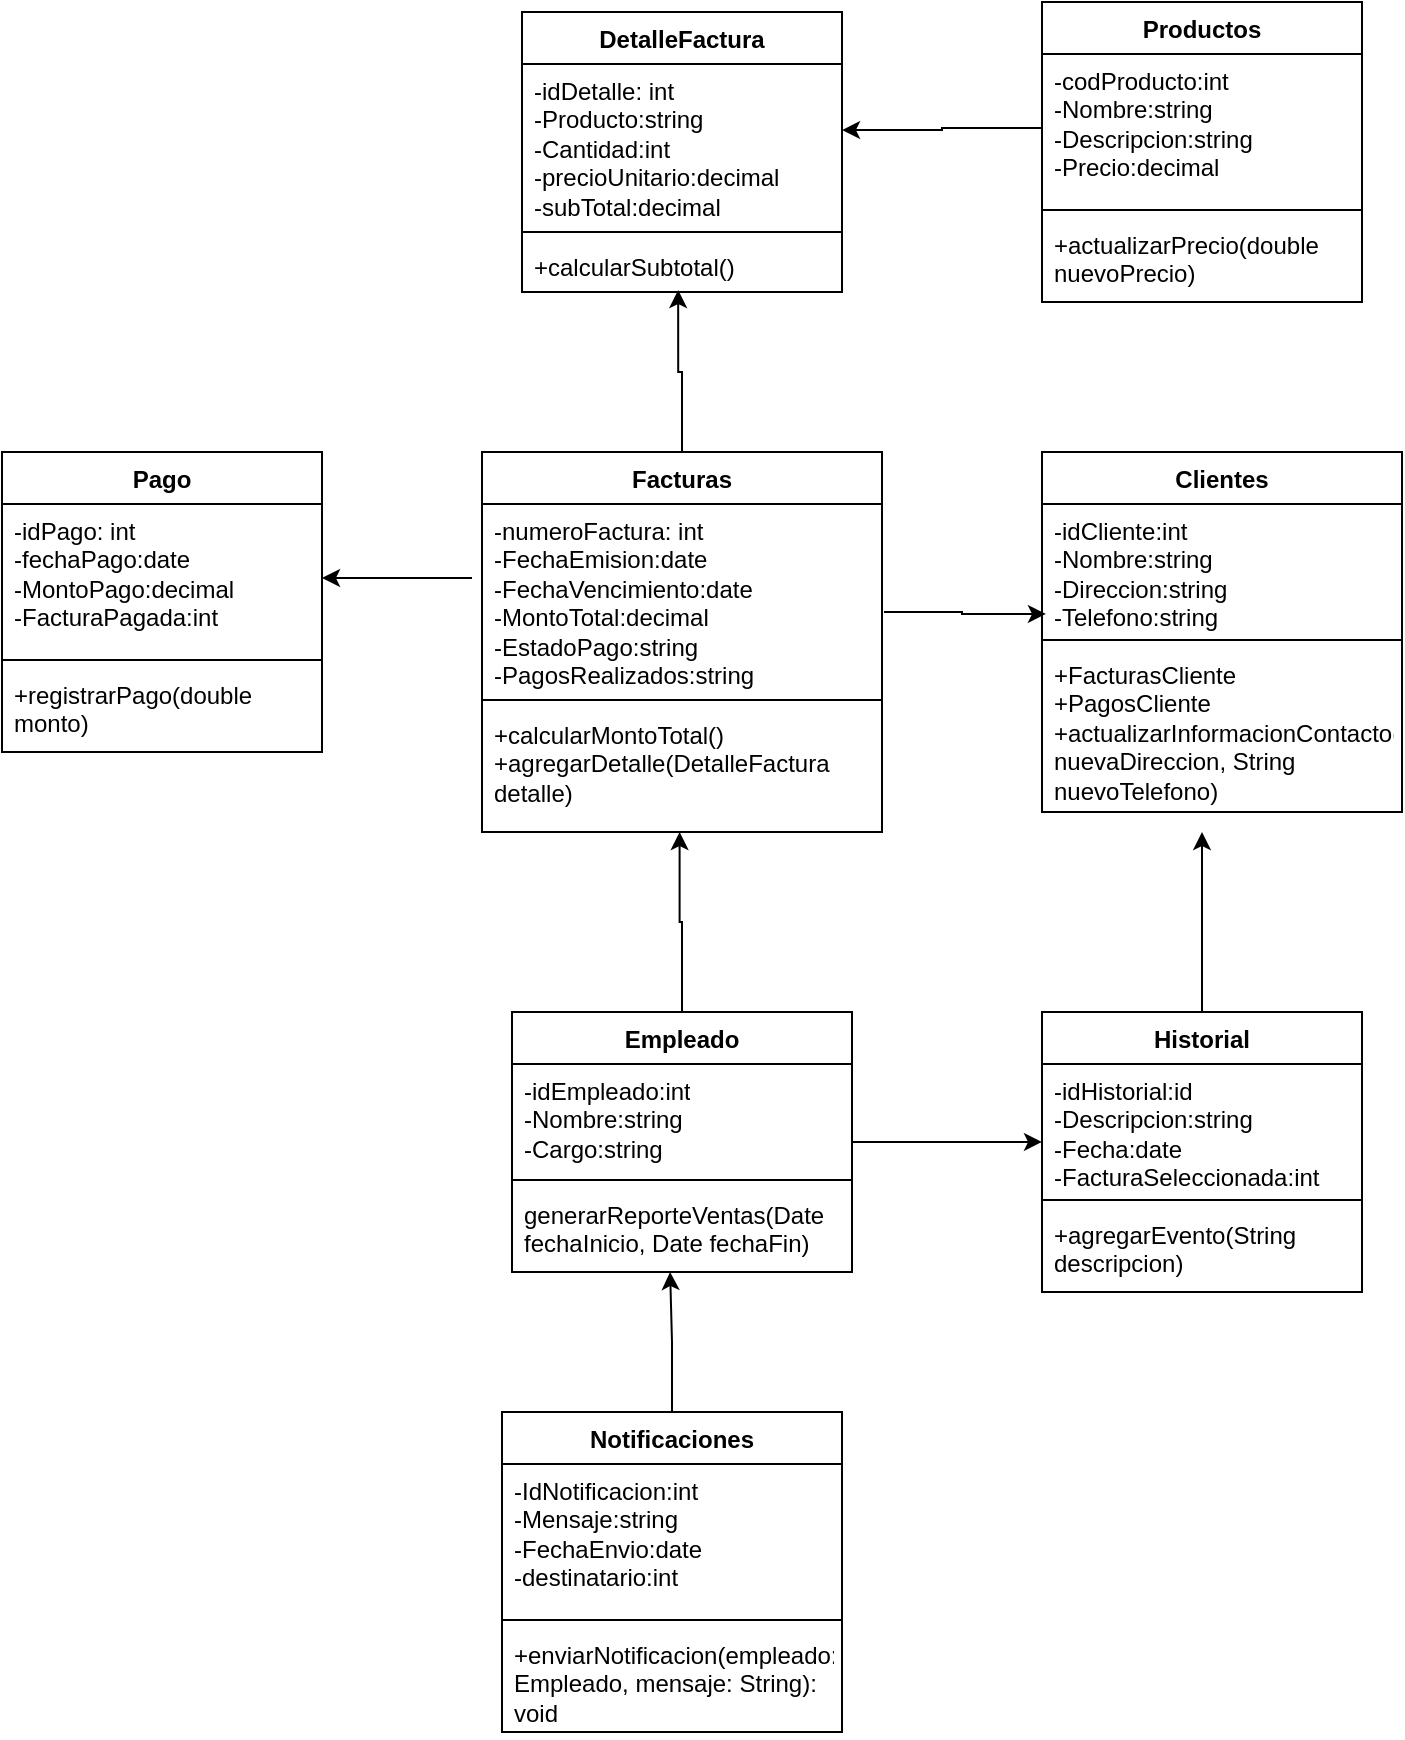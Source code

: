 <mxfile version="21.6.5" type="device">
  <diagram name="Page-1" id="929967ad-93f9-6ef4-fab6-5d389245f69c">
    <mxGraphModel dx="4558" dy="2969" grid="1" gridSize="10" guides="1" tooltips="1" connect="1" arrows="1" fold="1" page="1" pageScale="1.5" pageWidth="1169" pageHeight="826" background="none" math="0" shadow="0">
      <root>
        <mxCell id="0" style=";html=1;" />
        <mxCell id="1" style=";html=1;" parent="0" />
        <mxCell id="WYedoL3QkhA9YqKWbogJ-50" style="edgeStyle=orthogonalEdgeStyle;rounded=0;orthogonalLoop=1;jettySize=auto;html=1;" edge="1" parent="1" source="WYedoL3QkhA9YqKWbogJ-5">
          <mxGeometry relative="1" as="geometry">
            <mxPoint x="-1240" y="-930" as="targetPoint" />
          </mxGeometry>
        </mxCell>
        <mxCell id="WYedoL3QkhA9YqKWbogJ-5" value="Historial" style="swimlane;fontStyle=1;align=center;verticalAlign=top;childLayout=stackLayout;horizontal=1;startSize=26;horizontalStack=0;resizeParent=1;resizeParentMax=0;resizeLast=0;collapsible=1;marginBottom=0;whiteSpace=wrap;html=1;" vertex="1" parent="1">
          <mxGeometry x="-1320" y="-840" width="160" height="140" as="geometry" />
        </mxCell>
        <mxCell id="WYedoL3QkhA9YqKWbogJ-6" value="-idHistorial:id&lt;br style=&quot;border-color: var(--border-color);&quot;&gt;-Descripcion:string&lt;br style=&quot;border-color: var(--border-color);&quot;&gt;-Fecha:date&lt;br style=&quot;border-color: var(--border-color);&quot;&gt;-FacturaSeleccionada:int" style="text;strokeColor=none;fillColor=none;align=left;verticalAlign=top;spacingLeft=4;spacingRight=4;overflow=hidden;rotatable=0;points=[[0,0.5],[1,0.5]];portConstraint=eastwest;whiteSpace=wrap;html=1;" vertex="1" parent="WYedoL3QkhA9YqKWbogJ-5">
          <mxGeometry y="26" width="160" height="64" as="geometry" />
        </mxCell>
        <mxCell id="WYedoL3QkhA9YqKWbogJ-7" value="" style="line;strokeWidth=1;fillColor=none;align=left;verticalAlign=middle;spacingTop=-1;spacingLeft=3;spacingRight=3;rotatable=0;labelPosition=right;points=[];portConstraint=eastwest;strokeColor=inherit;" vertex="1" parent="WYedoL3QkhA9YqKWbogJ-5">
          <mxGeometry y="90" width="160" height="8" as="geometry" />
        </mxCell>
        <mxCell id="WYedoL3QkhA9YqKWbogJ-8" value="+agregarEvento(String descripcion)" style="text;strokeColor=none;fillColor=none;align=left;verticalAlign=top;spacingLeft=4;spacingRight=4;overflow=hidden;rotatable=0;points=[[0,0.5],[1,0.5]];portConstraint=eastwest;whiteSpace=wrap;html=1;" vertex="1" parent="WYedoL3QkhA9YqKWbogJ-5">
          <mxGeometry y="98" width="160" height="42" as="geometry" />
        </mxCell>
        <mxCell id="WYedoL3QkhA9YqKWbogJ-9" style="edgeStyle=orthogonalEdgeStyle;rounded=0;orthogonalLoop=1;jettySize=auto;html=1;exitX=0;exitY=0.5;exitDx=0;exitDy=0;entryX=1;entryY=0.413;entryDx=0;entryDy=0;entryPerimeter=0;" edge="1" parent="1" source="WYedoL3QkhA9YqKWbogJ-11" target="WYedoL3QkhA9YqKWbogJ-42">
          <mxGeometry relative="1" as="geometry">
            <mxPoint x="-1420" y="-1281" as="targetPoint" />
          </mxGeometry>
        </mxCell>
        <mxCell id="WYedoL3QkhA9YqKWbogJ-10" value="Productos" style="swimlane;fontStyle=1;align=center;verticalAlign=top;childLayout=stackLayout;horizontal=1;startSize=26;horizontalStack=0;resizeParent=1;resizeParentMax=0;resizeLast=0;collapsible=1;marginBottom=0;whiteSpace=wrap;html=1;" vertex="1" parent="1">
          <mxGeometry x="-1320" y="-1345" width="160" height="150" as="geometry" />
        </mxCell>
        <mxCell id="WYedoL3QkhA9YqKWbogJ-11" value="-codProducto:int&lt;br&gt;-Nombre:string&lt;br&gt;-Descripcion:string&lt;br&gt;-Precio:decimal" style="text;strokeColor=none;fillColor=none;align=left;verticalAlign=top;spacingLeft=4;spacingRight=4;overflow=hidden;rotatable=0;points=[[0,0.5],[1,0.5]];portConstraint=eastwest;whiteSpace=wrap;html=1;" vertex="1" parent="WYedoL3QkhA9YqKWbogJ-10">
          <mxGeometry y="26" width="160" height="74" as="geometry" />
        </mxCell>
        <mxCell id="WYedoL3QkhA9YqKWbogJ-12" value="" style="line;strokeWidth=1;fillColor=none;align=left;verticalAlign=middle;spacingTop=-1;spacingLeft=3;spacingRight=3;rotatable=0;labelPosition=right;points=[];portConstraint=eastwest;strokeColor=inherit;" vertex="1" parent="WYedoL3QkhA9YqKWbogJ-10">
          <mxGeometry y="100" width="160" height="8" as="geometry" />
        </mxCell>
        <mxCell id="WYedoL3QkhA9YqKWbogJ-13" value="+actualizarPrecio(double nuevoPrecio)" style="text;strokeColor=none;fillColor=none;align=left;verticalAlign=top;spacingLeft=4;spacingRight=4;overflow=hidden;rotatable=0;points=[[0,0.5],[1,0.5]];portConstraint=eastwest;whiteSpace=wrap;html=1;" vertex="1" parent="WYedoL3QkhA9YqKWbogJ-10">
          <mxGeometry y="108" width="160" height="42" as="geometry" />
        </mxCell>
        <mxCell id="WYedoL3QkhA9YqKWbogJ-15" value="Clientes" style="swimlane;fontStyle=1;align=center;verticalAlign=top;childLayout=stackLayout;horizontal=1;startSize=26;horizontalStack=0;resizeParent=1;resizeParentMax=0;resizeLast=0;collapsible=1;marginBottom=0;whiteSpace=wrap;html=1;" vertex="1" parent="1">
          <mxGeometry x="-1320" y="-1120" width="180" height="180" as="geometry" />
        </mxCell>
        <mxCell id="WYedoL3QkhA9YqKWbogJ-16" value="-idCliente:int&lt;br&gt;-Nombre:string&lt;br&gt;-Direccion:string&lt;br&gt;-Telefono:string" style="text;strokeColor=none;fillColor=none;align=left;verticalAlign=top;spacingLeft=4;spacingRight=4;overflow=hidden;rotatable=0;points=[[0,0.5],[1,0.5]];portConstraint=eastwest;whiteSpace=wrap;html=1;" vertex="1" parent="WYedoL3QkhA9YqKWbogJ-15">
          <mxGeometry y="26" width="180" height="64" as="geometry" />
        </mxCell>
        <mxCell id="WYedoL3QkhA9YqKWbogJ-17" value="" style="line;strokeWidth=1;fillColor=none;align=left;verticalAlign=middle;spacingTop=-1;spacingLeft=3;spacingRight=3;rotatable=0;labelPosition=right;points=[];portConstraint=eastwest;strokeColor=inherit;" vertex="1" parent="WYedoL3QkhA9YqKWbogJ-15">
          <mxGeometry y="90" width="180" height="8" as="geometry" />
        </mxCell>
        <mxCell id="WYedoL3QkhA9YqKWbogJ-18" value="+FacturasCliente&lt;br&gt;+PagosCliente&lt;br&gt;+actualizarInformacionContacto(String nuevaDireccion, String nuevoTelefono)" style="text;strokeColor=none;fillColor=none;align=left;verticalAlign=top;spacingLeft=4;spacingRight=4;overflow=hidden;rotatable=0;points=[[0,0.5],[1,0.5]];portConstraint=eastwest;whiteSpace=wrap;html=1;" vertex="1" parent="WYedoL3QkhA9YqKWbogJ-15">
          <mxGeometry y="98" width="180" height="82" as="geometry" />
        </mxCell>
        <mxCell id="WYedoL3QkhA9YqKWbogJ-19" style="edgeStyle=orthogonalEdgeStyle;rounded=0;orthogonalLoop=1;jettySize=auto;html=1;entryX=0.011;entryY=0.859;entryDx=0;entryDy=0;entryPerimeter=0;exitX=1.005;exitY=0.574;exitDx=0;exitDy=0;exitPerimeter=0;" edge="1" parent="1" source="WYedoL3QkhA9YqKWbogJ-23" target="WYedoL3QkhA9YqKWbogJ-16">
          <mxGeometry relative="1" as="geometry">
            <mxPoint x="-1330" y="-1077" as="targetPoint" />
          </mxGeometry>
        </mxCell>
        <mxCell id="WYedoL3QkhA9YqKWbogJ-20" style="edgeStyle=orthogonalEdgeStyle;rounded=0;orthogonalLoop=1;jettySize=auto;html=1;entryX=1;entryY=0.5;entryDx=0;entryDy=0;exitX=-0.025;exitY=0.394;exitDx=0;exitDy=0;exitPerimeter=0;" edge="1" parent="1" source="WYedoL3QkhA9YqKWbogJ-23" target="WYedoL3QkhA9YqKWbogJ-27">
          <mxGeometry relative="1" as="geometry">
            <mxPoint x="-1710" y="-1043" as="targetPoint" />
          </mxGeometry>
        </mxCell>
        <mxCell id="WYedoL3QkhA9YqKWbogJ-47" style="edgeStyle=orthogonalEdgeStyle;rounded=0;orthogonalLoop=1;jettySize=auto;html=1;entryX=0.488;entryY=0.962;entryDx=0;entryDy=0;entryPerimeter=0;exitX=0.5;exitY=0;exitDx=0;exitDy=0;" edge="1" parent="1" source="WYedoL3QkhA9YqKWbogJ-22" target="WYedoL3QkhA9YqKWbogJ-44">
          <mxGeometry relative="1" as="geometry" />
        </mxCell>
        <mxCell id="WYedoL3QkhA9YqKWbogJ-22" value="Facturas" style="swimlane;fontStyle=1;align=center;verticalAlign=top;childLayout=stackLayout;horizontal=1;startSize=26;horizontalStack=0;resizeParent=1;resizeParentMax=0;resizeLast=0;collapsible=1;marginBottom=0;whiteSpace=wrap;html=1;" vertex="1" parent="1">
          <mxGeometry x="-1600" y="-1120" width="200" height="190" as="geometry" />
        </mxCell>
        <mxCell id="WYedoL3QkhA9YqKWbogJ-23" value="-numeroFactura: int&lt;br&gt;-FechaEmision:date&lt;br&gt;-FechaVencimiento:date&lt;br&gt;-MontoTotal:decimal&lt;br&gt;-EstadoPago:string&lt;br&gt;-PagosRealizados:string" style="text;strokeColor=none;fillColor=none;align=left;verticalAlign=top;spacingLeft=4;spacingRight=4;overflow=hidden;rotatable=0;points=[[0,0.5],[1,0.5]];portConstraint=eastwest;whiteSpace=wrap;html=1;" vertex="1" parent="WYedoL3QkhA9YqKWbogJ-22">
          <mxGeometry y="26" width="200" height="94" as="geometry" />
        </mxCell>
        <mxCell id="WYedoL3QkhA9YqKWbogJ-24" value="" style="line;strokeWidth=1;fillColor=none;align=left;verticalAlign=middle;spacingTop=-1;spacingLeft=3;spacingRight=3;rotatable=0;labelPosition=right;points=[];portConstraint=eastwest;strokeColor=inherit;" vertex="1" parent="WYedoL3QkhA9YqKWbogJ-22">
          <mxGeometry y="120" width="200" height="8" as="geometry" />
        </mxCell>
        <mxCell id="WYedoL3QkhA9YqKWbogJ-25" value="+calcularMontoTotal()&lt;br&gt;+agregarDetalle(DetalleFactura detalle)" style="text;strokeColor=none;fillColor=none;align=left;verticalAlign=top;spacingLeft=4;spacingRight=4;overflow=hidden;rotatable=0;points=[[0,0.5],[1,0.5]];portConstraint=eastwest;whiteSpace=wrap;html=1;" vertex="1" parent="WYedoL3QkhA9YqKWbogJ-22">
          <mxGeometry y="128" width="200" height="62" as="geometry" />
        </mxCell>
        <mxCell id="WYedoL3QkhA9YqKWbogJ-26" value="Pago" style="swimlane;fontStyle=1;align=center;verticalAlign=top;childLayout=stackLayout;horizontal=1;startSize=26;horizontalStack=0;resizeParent=1;resizeParentMax=0;resizeLast=0;collapsible=1;marginBottom=0;whiteSpace=wrap;html=1;" vertex="1" parent="1">
          <mxGeometry x="-1840" y="-1120" width="160" height="150" as="geometry" />
        </mxCell>
        <mxCell id="WYedoL3QkhA9YqKWbogJ-27" value="-idPago: int&lt;br&gt;-fechaPago:date&lt;br&gt;-MontoPago:decimal&lt;br&gt;-FacturaPagada:int" style="text;strokeColor=none;fillColor=none;align=left;verticalAlign=top;spacingLeft=4;spacingRight=4;overflow=hidden;rotatable=0;points=[[0,0.5],[1,0.5]];portConstraint=eastwest;whiteSpace=wrap;html=1;" vertex="1" parent="WYedoL3QkhA9YqKWbogJ-26">
          <mxGeometry y="26" width="160" height="74" as="geometry" />
        </mxCell>
        <mxCell id="WYedoL3QkhA9YqKWbogJ-28" value="" style="line;strokeWidth=1;fillColor=none;align=left;verticalAlign=middle;spacingTop=-1;spacingLeft=3;spacingRight=3;rotatable=0;labelPosition=right;points=[];portConstraint=eastwest;strokeColor=inherit;" vertex="1" parent="WYedoL3QkhA9YqKWbogJ-26">
          <mxGeometry y="100" width="160" height="8" as="geometry" />
        </mxCell>
        <mxCell id="WYedoL3QkhA9YqKWbogJ-29" value="+registrarPago(double monto)" style="text;strokeColor=none;fillColor=none;align=left;verticalAlign=top;spacingLeft=4;spacingRight=4;overflow=hidden;rotatable=0;points=[[0,0.5],[1,0.5]];portConstraint=eastwest;whiteSpace=wrap;html=1;" vertex="1" parent="WYedoL3QkhA9YqKWbogJ-26">
          <mxGeometry y="108" width="160" height="42" as="geometry" />
        </mxCell>
        <mxCell id="WYedoL3QkhA9YqKWbogJ-51" style="edgeStyle=orthogonalEdgeStyle;rounded=0;orthogonalLoop=1;jettySize=auto;html=1;entryX=0.465;entryY=1;entryDx=0;entryDy=0;entryPerimeter=0;" edge="1" parent="1" source="WYedoL3QkhA9YqKWbogJ-30" target="WYedoL3QkhA9YqKWbogJ-37">
          <mxGeometry relative="1" as="geometry" />
        </mxCell>
        <mxCell id="WYedoL3QkhA9YqKWbogJ-30" value="Notificaciones" style="swimlane;fontStyle=1;align=center;verticalAlign=top;childLayout=stackLayout;horizontal=1;startSize=26;horizontalStack=0;resizeParent=1;resizeParentMax=0;resizeLast=0;collapsible=1;marginBottom=0;whiteSpace=wrap;html=1;" vertex="1" parent="1">
          <mxGeometry x="-1590" y="-640" width="170" height="160" as="geometry" />
        </mxCell>
        <mxCell id="WYedoL3QkhA9YqKWbogJ-31" value="-IdNotificacion:int&lt;br&gt;-Mensaje:string&lt;br&gt;-FechaEnvio:date&lt;br&gt;-destinatario:int" style="text;strokeColor=none;fillColor=none;align=left;verticalAlign=top;spacingLeft=4;spacingRight=4;overflow=hidden;rotatable=0;points=[[0,0.5],[1,0.5]];portConstraint=eastwest;whiteSpace=wrap;html=1;" vertex="1" parent="WYedoL3QkhA9YqKWbogJ-30">
          <mxGeometry y="26" width="170" height="74" as="geometry" />
        </mxCell>
        <mxCell id="WYedoL3QkhA9YqKWbogJ-32" value="" style="line;strokeWidth=1;fillColor=none;align=left;verticalAlign=middle;spacingTop=-1;spacingLeft=3;spacingRight=3;rotatable=0;labelPosition=right;points=[];portConstraint=eastwest;strokeColor=inherit;" vertex="1" parent="WYedoL3QkhA9YqKWbogJ-30">
          <mxGeometry y="100" width="170" height="8" as="geometry" />
        </mxCell>
        <mxCell id="WYedoL3QkhA9YqKWbogJ-33" value="+enviarNotificacion(empleado: Empleado, mensaje: String): void " style="text;strokeColor=none;fillColor=none;align=left;verticalAlign=top;spacingLeft=4;spacingRight=4;overflow=hidden;rotatable=0;points=[[0,0.5],[1,0.5]];portConstraint=eastwest;whiteSpace=wrap;html=1;" vertex="1" parent="WYedoL3QkhA9YqKWbogJ-30">
          <mxGeometry y="108" width="170" height="52" as="geometry" />
        </mxCell>
        <mxCell id="WYedoL3QkhA9YqKWbogJ-38" style="edgeStyle=orthogonalEdgeStyle;rounded=0;orthogonalLoop=1;jettySize=auto;html=1;entryX=0.494;entryY=1;entryDx=0;entryDy=0;entryPerimeter=0;" edge="1" parent="1" source="WYedoL3QkhA9YqKWbogJ-34" target="WYedoL3QkhA9YqKWbogJ-25">
          <mxGeometry relative="1" as="geometry">
            <mxPoint x="-1520" y="-997" as="targetPoint" />
          </mxGeometry>
        </mxCell>
        <mxCell id="WYedoL3QkhA9YqKWbogJ-49" style="edgeStyle=orthogonalEdgeStyle;rounded=0;orthogonalLoop=1;jettySize=auto;html=1;entryX=0;entryY=0.609;entryDx=0;entryDy=0;entryPerimeter=0;" edge="1" parent="1" source="WYedoL3QkhA9YqKWbogJ-34" target="WYedoL3QkhA9YqKWbogJ-6">
          <mxGeometry relative="1" as="geometry" />
        </mxCell>
        <mxCell id="WYedoL3QkhA9YqKWbogJ-34" value="Empleado" style="swimlane;fontStyle=1;align=center;verticalAlign=top;childLayout=stackLayout;horizontal=1;startSize=26;horizontalStack=0;resizeParent=1;resizeParentMax=0;resizeLast=0;collapsible=1;marginBottom=0;whiteSpace=wrap;html=1;" vertex="1" parent="1">
          <mxGeometry x="-1585" y="-840" width="170" height="130" as="geometry" />
        </mxCell>
        <mxCell id="WYedoL3QkhA9YqKWbogJ-35" value="-idEmpleado:int&lt;br&gt;-Nombre:string&lt;br&gt;-Cargo:string" style="text;strokeColor=none;fillColor=none;align=left;verticalAlign=top;spacingLeft=4;spacingRight=4;overflow=hidden;rotatable=0;points=[[0,0.5],[1,0.5]];portConstraint=eastwest;whiteSpace=wrap;html=1;" vertex="1" parent="WYedoL3QkhA9YqKWbogJ-34">
          <mxGeometry y="26" width="170" height="54" as="geometry" />
        </mxCell>
        <mxCell id="WYedoL3QkhA9YqKWbogJ-36" value="" style="line;strokeWidth=1;fillColor=none;align=left;verticalAlign=middle;spacingTop=-1;spacingLeft=3;spacingRight=3;rotatable=0;labelPosition=right;points=[];portConstraint=eastwest;strokeColor=inherit;" vertex="1" parent="WYedoL3QkhA9YqKWbogJ-34">
          <mxGeometry y="80" width="170" height="8" as="geometry" />
        </mxCell>
        <mxCell id="WYedoL3QkhA9YqKWbogJ-37" value="generarReporteVentas(Date fechaInicio, Date fechaFin)" style="text;strokeColor=none;fillColor=none;align=left;verticalAlign=top;spacingLeft=4;spacingRight=4;overflow=hidden;rotatable=0;points=[[0,0.5],[1,0.5]];portConstraint=eastwest;whiteSpace=wrap;html=1;" vertex="1" parent="WYedoL3QkhA9YqKWbogJ-34">
          <mxGeometry y="88" width="170" height="42" as="geometry" />
        </mxCell>
        <mxCell id="WYedoL3QkhA9YqKWbogJ-41" value="DetalleFactura" style="swimlane;fontStyle=1;align=center;verticalAlign=top;childLayout=stackLayout;horizontal=1;startSize=26;horizontalStack=0;resizeParent=1;resizeParentMax=0;resizeLast=0;collapsible=1;marginBottom=0;whiteSpace=wrap;html=1;" vertex="1" parent="1">
          <mxGeometry x="-1580" y="-1340" width="160" height="140" as="geometry" />
        </mxCell>
        <mxCell id="WYedoL3QkhA9YqKWbogJ-42" value="-idDetalle: int&lt;br&gt;-Producto:string&lt;br&gt;-Cantidad:int&lt;br&gt;-precioUnitario:decimal&lt;br&gt;-subTotal:decimal" style="text;strokeColor=none;fillColor=none;align=left;verticalAlign=top;spacingLeft=4;spacingRight=4;overflow=hidden;rotatable=0;points=[[0,0.5],[1,0.5]];portConstraint=eastwest;whiteSpace=wrap;html=1;" vertex="1" parent="WYedoL3QkhA9YqKWbogJ-41">
          <mxGeometry y="26" width="160" height="80" as="geometry" />
        </mxCell>
        <mxCell id="WYedoL3QkhA9YqKWbogJ-43" value="" style="line;strokeWidth=1;fillColor=none;align=left;verticalAlign=middle;spacingTop=-1;spacingLeft=3;spacingRight=3;rotatable=0;labelPosition=right;points=[];portConstraint=eastwest;strokeColor=inherit;" vertex="1" parent="WYedoL3QkhA9YqKWbogJ-41">
          <mxGeometry y="106" width="160" height="8" as="geometry" />
        </mxCell>
        <mxCell id="WYedoL3QkhA9YqKWbogJ-44" value="+calcularSubtotal()" style="text;strokeColor=none;fillColor=none;align=left;verticalAlign=top;spacingLeft=4;spacingRight=4;overflow=hidden;rotatable=0;points=[[0,0.5],[1,0.5]];portConstraint=eastwest;whiteSpace=wrap;html=1;" vertex="1" parent="WYedoL3QkhA9YqKWbogJ-41">
          <mxGeometry y="114" width="160" height="26" as="geometry" />
        </mxCell>
      </root>
    </mxGraphModel>
  </diagram>
</mxfile>
